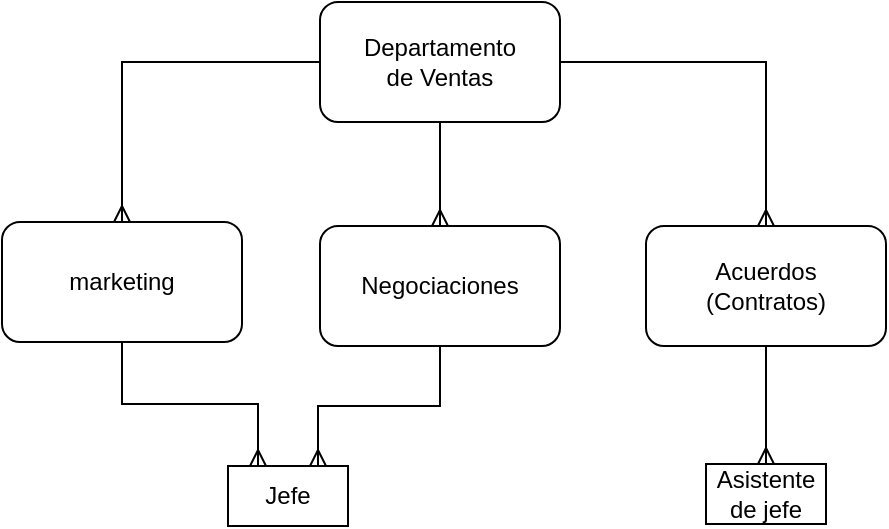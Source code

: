 <mxfile version="21.4.0" type="github">
  <diagram name="Página-1" id="qiitNDDvcItFLZ3ub5Gt">
    <mxGraphModel dx="794" dy="386" grid="1" gridSize="10" guides="1" tooltips="1" connect="1" arrows="1" fold="1" page="1" pageScale="1" pageWidth="827" pageHeight="1169" math="0" shadow="0">
      <root>
        <mxCell id="0" />
        <mxCell id="1" parent="0" />
        <mxCell id="sgzJclYdW-gzY32w4yZL-7" style="edgeStyle=orthogonalEdgeStyle;rounded=0;orthogonalLoop=1;jettySize=auto;html=1;endArrow=ERmany;endFill=0;" edge="1" parent="1" source="sgzJclYdW-gzY32w4yZL-1" target="sgzJclYdW-gzY32w4yZL-4">
          <mxGeometry relative="1" as="geometry" />
        </mxCell>
        <mxCell id="sgzJclYdW-gzY32w4yZL-8" style="edgeStyle=orthogonalEdgeStyle;rounded=0;orthogonalLoop=1;jettySize=auto;html=1;endArrow=ERmany;endFill=0;" edge="1" parent="1" source="sgzJclYdW-gzY32w4yZL-1" target="sgzJclYdW-gzY32w4yZL-6">
          <mxGeometry relative="1" as="geometry" />
        </mxCell>
        <mxCell id="sgzJclYdW-gzY32w4yZL-9" style="edgeStyle=orthogonalEdgeStyle;rounded=0;orthogonalLoop=1;jettySize=auto;html=1;entryX=0.5;entryY=0;entryDx=0;entryDy=0;endArrow=ERmany;endFill=0;" edge="1" parent="1" source="sgzJclYdW-gzY32w4yZL-1" target="sgzJclYdW-gzY32w4yZL-5">
          <mxGeometry relative="1" as="geometry" />
        </mxCell>
        <mxCell id="sgzJclYdW-gzY32w4yZL-1" value="&lt;div&gt;Departamento &lt;br&gt;&lt;/div&gt;&lt;div&gt;de Ventas&lt;/div&gt;" style="rounded=1;whiteSpace=wrap;html=1;" vertex="1" parent="1">
          <mxGeometry x="358" y="88" width="120" height="60" as="geometry" />
        </mxCell>
        <mxCell id="sgzJclYdW-gzY32w4yZL-14" style="edgeStyle=orthogonalEdgeStyle;rounded=0;orthogonalLoop=1;jettySize=auto;html=1;entryX=0.25;entryY=0;entryDx=0;entryDy=0;endArrow=ERmany;endFill=0;" edge="1" parent="1" source="sgzJclYdW-gzY32w4yZL-4" target="sgzJclYdW-gzY32w4yZL-10">
          <mxGeometry relative="1" as="geometry" />
        </mxCell>
        <mxCell id="sgzJclYdW-gzY32w4yZL-4" value="marketing" style="rounded=1;whiteSpace=wrap;html=1;" vertex="1" parent="1">
          <mxGeometry x="199" y="198" width="120" height="60" as="geometry" />
        </mxCell>
        <mxCell id="sgzJclYdW-gzY32w4yZL-13" style="edgeStyle=orthogonalEdgeStyle;rounded=0;orthogonalLoop=1;jettySize=auto;html=1;entryX=0.75;entryY=0;entryDx=0;entryDy=0;endArrow=ERmany;endFill=0;" edge="1" parent="1" source="sgzJclYdW-gzY32w4yZL-5" target="sgzJclYdW-gzY32w4yZL-10">
          <mxGeometry relative="1" as="geometry" />
        </mxCell>
        <mxCell id="sgzJclYdW-gzY32w4yZL-5" value="Negociaciones" style="rounded=1;whiteSpace=wrap;html=1;" vertex="1" parent="1">
          <mxGeometry x="358" y="200" width="120" height="60" as="geometry" />
        </mxCell>
        <mxCell id="sgzJclYdW-gzY32w4yZL-15" style="edgeStyle=orthogonalEdgeStyle;rounded=0;orthogonalLoop=1;jettySize=auto;html=1;entryX=0.5;entryY=0;entryDx=0;entryDy=0;endArrow=ERmany;endFill=0;" edge="1" parent="1" source="sgzJclYdW-gzY32w4yZL-6" target="sgzJclYdW-gzY32w4yZL-11">
          <mxGeometry relative="1" as="geometry" />
        </mxCell>
        <mxCell id="sgzJclYdW-gzY32w4yZL-6" value="&lt;div&gt;Acuerdos&lt;/div&gt;&lt;div&gt;(Contratos)&lt;/div&gt;" style="rounded=1;whiteSpace=wrap;html=1;" vertex="1" parent="1">
          <mxGeometry x="521" y="200" width="120" height="60" as="geometry" />
        </mxCell>
        <mxCell id="sgzJclYdW-gzY32w4yZL-10" value="Jefe" style="rounded=0;whiteSpace=wrap;html=1;" vertex="1" parent="1">
          <mxGeometry x="312" y="320" width="60" height="30" as="geometry" />
        </mxCell>
        <mxCell id="sgzJclYdW-gzY32w4yZL-11" value="&lt;div&gt;Asistente&lt;/div&gt;&lt;div&gt;de jefe&lt;/div&gt;" style="rounded=0;whiteSpace=wrap;html=1;" vertex="1" parent="1">
          <mxGeometry x="551" y="319" width="60" height="30" as="geometry" />
        </mxCell>
      </root>
    </mxGraphModel>
  </diagram>
</mxfile>
